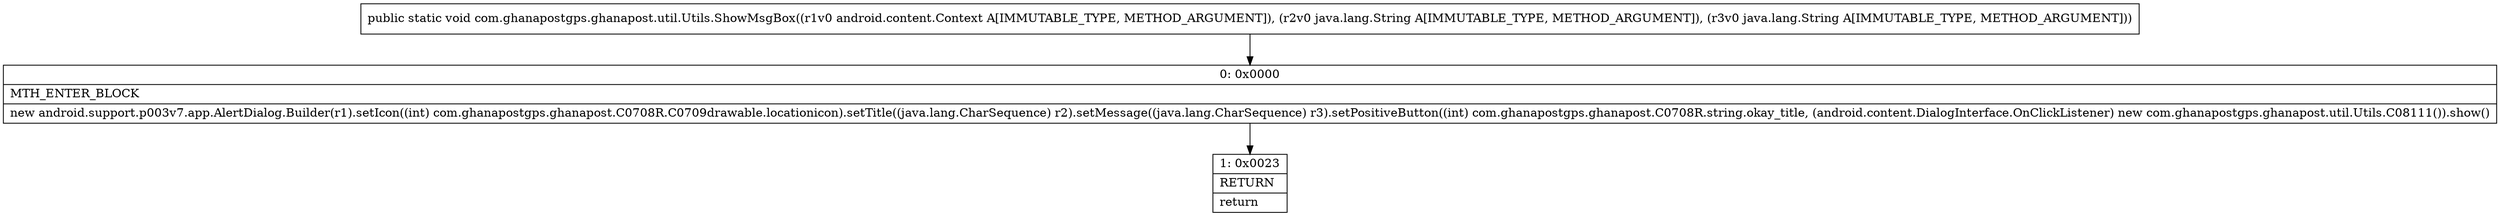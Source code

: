 digraph "CFG forcom.ghanapostgps.ghanapost.util.Utils.ShowMsgBox(Landroid\/content\/Context;Ljava\/lang\/String;Ljava\/lang\/String;)V" {
Node_0 [shape=record,label="{0\:\ 0x0000|MTH_ENTER_BLOCK\l|new android.support.p003v7.app.AlertDialog.Builder(r1).setIcon((int) com.ghanapostgps.ghanapost.C0708R.C0709drawable.locationicon).setTitle((java.lang.CharSequence) r2).setMessage((java.lang.CharSequence) r3).setPositiveButton((int) com.ghanapostgps.ghanapost.C0708R.string.okay_title, (android.content.DialogInterface.OnClickListener) new com.ghanapostgps.ghanapost.util.Utils.C08111()).show()\l}"];
Node_1 [shape=record,label="{1\:\ 0x0023|RETURN\l|return\l}"];
MethodNode[shape=record,label="{public static void com.ghanapostgps.ghanapost.util.Utils.ShowMsgBox((r1v0 android.content.Context A[IMMUTABLE_TYPE, METHOD_ARGUMENT]), (r2v0 java.lang.String A[IMMUTABLE_TYPE, METHOD_ARGUMENT]), (r3v0 java.lang.String A[IMMUTABLE_TYPE, METHOD_ARGUMENT])) }"];
MethodNode -> Node_0;
Node_0 -> Node_1;
}

